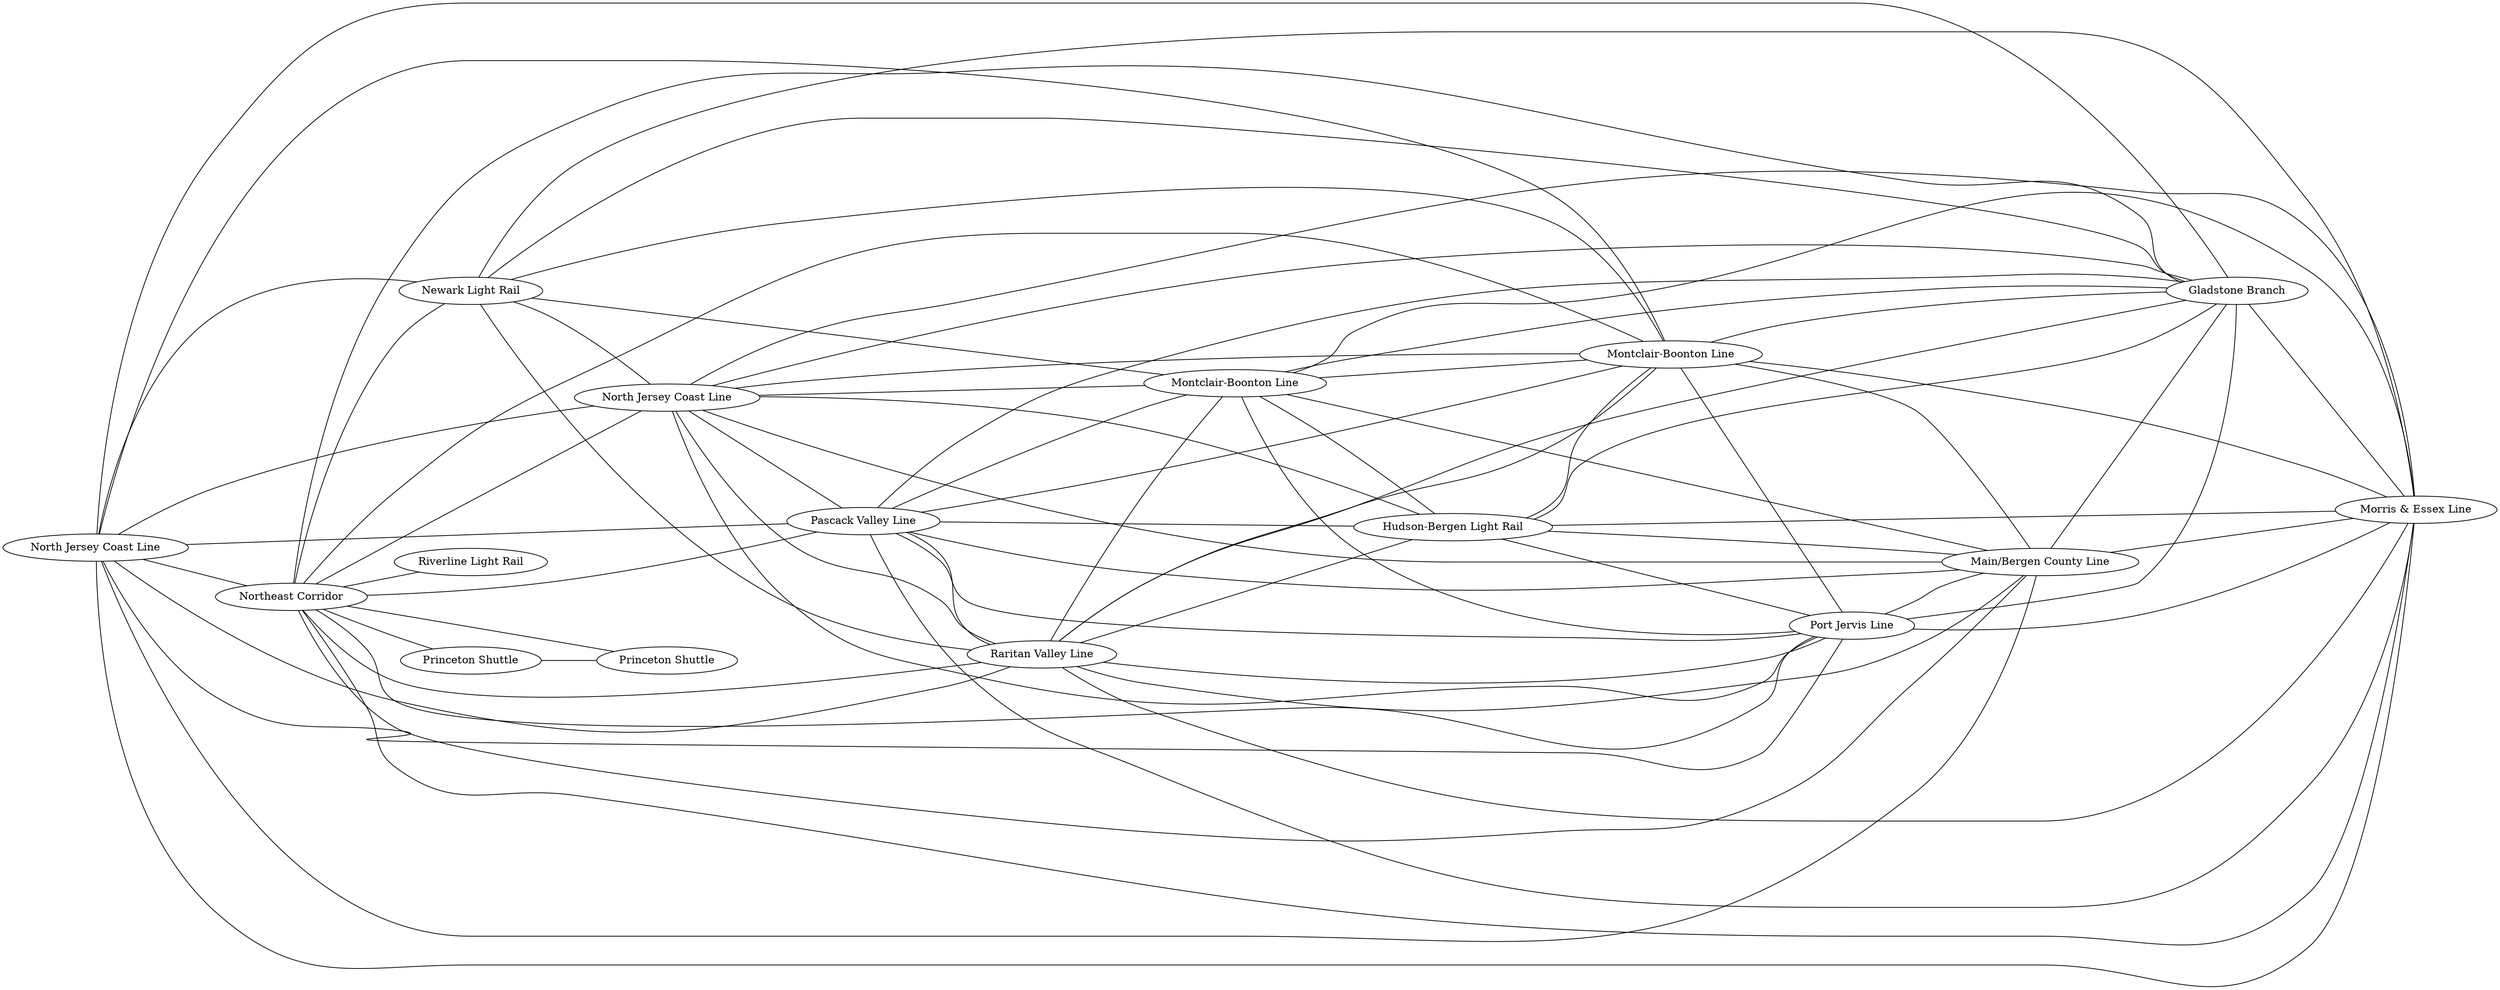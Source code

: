 graph
		"unix" {
			rankdir=LR;
	11 [label="North Jersey Coast Line"];
10 [label="Northeast Corridor"];
11--10
11 [label="North Jersey Coast Line"];
13 [label="Newark Light Rail"];
11--13
11 [label="North Jersey Coast Line"];
12 [label="North Jersey Coast Line"];
11--12
11 [label="North Jersey Coast Line"];
14 [label="Pascack Valley Line"];
11--14
11 [label="North Jersey Coast Line"];
16 [label="Raritan Valley Line"];
11--16
11 [label="North Jersey Coast Line"];
4 [label="Montclair-Boonton Line"];
11--4
11 [label="North Jersey Coast Line"];
7 [label="Port Jervis Line"];
11--7
11 [label="North Jersey Coast Line"];
6 [label="Main/Bergen County Line"];
11--6
11 [label="North Jersey Coast Line"];
9 [label="Gladstone Branch"];
11--9
11 [label="North Jersey Coast Line"];
8 [label="Morris & Essex Line"];
11--8
10 [label="Northeast Corridor"];
13 [label="Newark Light Rail"];
10--13
10 [label="Northeast Corridor"];
12 [label="North Jersey Coast Line"];
10--12
10 [label="Northeast Corridor"];
15 [label="Princeton Shuttle"];
10--15
10 [label="Northeast Corridor"];
14 [label="Pascack Valley Line"];
10--14
10 [label="Northeast Corridor"];
17 [label="Riverline Light Rail"];
10--17
10 [label="Northeast Corridor"];
16 [label="Raritan Valley Line"];
10--16
10 [label="Northeast Corridor"];
1 [label="Princeton Shuttle"];
10--1
10 [label="Northeast Corridor"];
4 [label="Montclair-Boonton Line"];
10--4
10 [label="Northeast Corridor"];
7 [label="Port Jervis Line"];
10--7
10 [label="Northeast Corridor"];
6 [label="Main/Bergen County Line"];
10--6
10 [label="Northeast Corridor"];
9 [label="Gladstone Branch"];
10--9
10 [label="Northeast Corridor"];
8 [label="Morris & Essex Line"];
10--8
13 [label="Newark Light Rail"];
12 [label="North Jersey Coast Line"];
13--12
13 [label="Newark Light Rail"];
16 [label="Raritan Valley Line"];
13--16
13 [label="Newark Light Rail"];
3 [label="Montclair-Boonton Line"];
13--3
13 [label="Newark Light Rail"];
4 [label="Montclair-Boonton Line"];
13--4
13 [label="Newark Light Rail"];
9 [label="Gladstone Branch"];
13--9
13 [label="Newark Light Rail"];
8 [label="Morris & Essex Line"];
13--8
12 [label="North Jersey Coast Line"];
14 [label="Pascack Valley Line"];
12--14
12 [label="North Jersey Coast Line"];
16 [label="Raritan Valley Line"];
12--16
12 [label="North Jersey Coast Line"];
3 [label="Montclair-Boonton Line"];
12--3
12 [label="North Jersey Coast Line"];
5 [label="Hudson-Bergen Light Rail"];
12--5
12 [label="North Jersey Coast Line"];
4 [label="Montclair-Boonton Line"];
12--4
12 [label="North Jersey Coast Line"];
7 [label="Port Jervis Line"];
12--7
12 [label="North Jersey Coast Line"];
6 [label="Main/Bergen County Line"];
12--6
12 [label="North Jersey Coast Line"];
9 [label="Gladstone Branch"];
12--9
12 [label="North Jersey Coast Line"];
8 [label="Morris & Essex Line"];
12--8
15 [label="Princeton Shuttle"];
1 [label="Princeton Shuttle"];
15--1
14 [label="Pascack Valley Line"];
16 [label="Raritan Valley Line"];
14--16
14 [label="Pascack Valley Line"];
3 [label="Montclair-Boonton Line"];
14--3
14 [label="Pascack Valley Line"];
5 [label="Hudson-Bergen Light Rail"];
14--5
14 [label="Pascack Valley Line"];
4 [label="Montclair-Boonton Line"];
14--4
14 [label="Pascack Valley Line"];
7 [label="Port Jervis Line"];
14--7
14 [label="Pascack Valley Line"];
6 [label="Main/Bergen County Line"];
14--6
14 [label="Pascack Valley Line"];
9 [label="Gladstone Branch"];
14--9
14 [label="Pascack Valley Line"];
8 [label="Morris & Essex Line"];
14--8
16 [label="Raritan Valley Line"];
3 [label="Montclair-Boonton Line"];
16--3
16 [label="Raritan Valley Line"];
5 [label="Hudson-Bergen Light Rail"];
16--5
16 [label="Raritan Valley Line"];
4 [label="Montclair-Boonton Line"];
16--4
16 [label="Raritan Valley Line"];
7 [label="Port Jervis Line"];
16--7
16 [label="Raritan Valley Line"];
6 [label="Main/Bergen County Line"];
16--6
16 [label="Raritan Valley Line"];
9 [label="Gladstone Branch"];
16--9
16 [label="Raritan Valley Line"];
8 [label="Morris & Essex Line"];
16--8
3 [label="Montclair-Boonton Line"];
5 [label="Hudson-Bergen Light Rail"];
3--5
3 [label="Montclair-Boonton Line"];
4 [label="Montclair-Boonton Line"];
3--4
3 [label="Montclair-Boonton Line"];
7 [label="Port Jervis Line"];
3--7
3 [label="Montclair-Boonton Line"];
6 [label="Main/Bergen County Line"];
3--6
3 [label="Montclair-Boonton Line"];
9 [label="Gladstone Branch"];
3--9
3 [label="Montclair-Boonton Line"];
8 [label="Morris & Essex Line"];
3--8
5 [label="Hudson-Bergen Light Rail"];
4 [label="Montclair-Boonton Line"];
5--4
5 [label="Hudson-Bergen Light Rail"];
7 [label="Port Jervis Line"];
5--7
5 [label="Hudson-Bergen Light Rail"];
6 [label="Main/Bergen County Line"];
5--6
5 [label="Hudson-Bergen Light Rail"];
9 [label="Gladstone Branch"];
5--9
5 [label="Hudson-Bergen Light Rail"];
8 [label="Morris & Essex Line"];
5--8
4 [label="Montclair-Boonton Line"];
7 [label="Port Jervis Line"];
4--7
4 [label="Montclair-Boonton Line"];
6 [label="Main/Bergen County Line"];
4--6
4 [label="Montclair-Boonton Line"];
9 [label="Gladstone Branch"];
4--9
4 [label="Montclair-Boonton Line"];
8 [label="Morris & Essex Line"];
4--8
7 [label="Port Jervis Line"];
6 [label="Main/Bergen County Line"];
7--6
7 [label="Port Jervis Line"];
9 [label="Gladstone Branch"];
7--9
7 [label="Port Jervis Line"];
8 [label="Morris & Essex Line"];
7--8
6 [label="Main/Bergen County Line"];
9 [label="Gladstone Branch"];
6--9
6 [label="Main/Bergen County Line"];
8 [label="Morris & Essex Line"];
6--8
9 [label="Gladstone Branch"];
8 [label="Morris & Essex Line"];
9--8

	}
